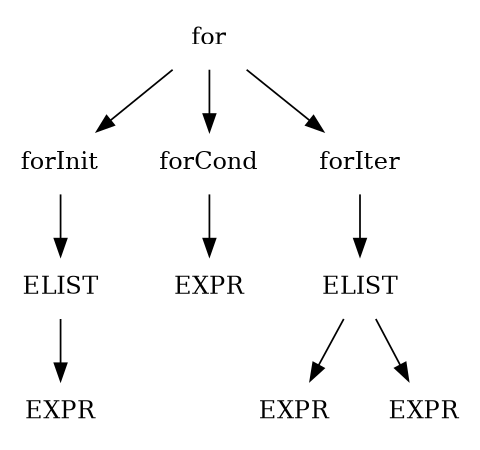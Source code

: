 digraph L0 {
        size = "4,3";
        ordering=out;
        node [shape = plaintext];
        FITER1 [label=EXPR];
        FITER2 [label=EXPR];
        FINIT_EXPR [label=EXPR];
        FCOND_EXPR [label=EXPR];
        fIList [label=ELIST];
        fIList -> {FINIT_EXPR};
        fIterList [label=ELIST];
        fIterList -> {FITER1 FITER2};
        for -> {forInit forCond forIter};
        forInit -> {fIList};
        forCond -> {FCOND_EXPR};
        forIter -> {fIterList};
}
